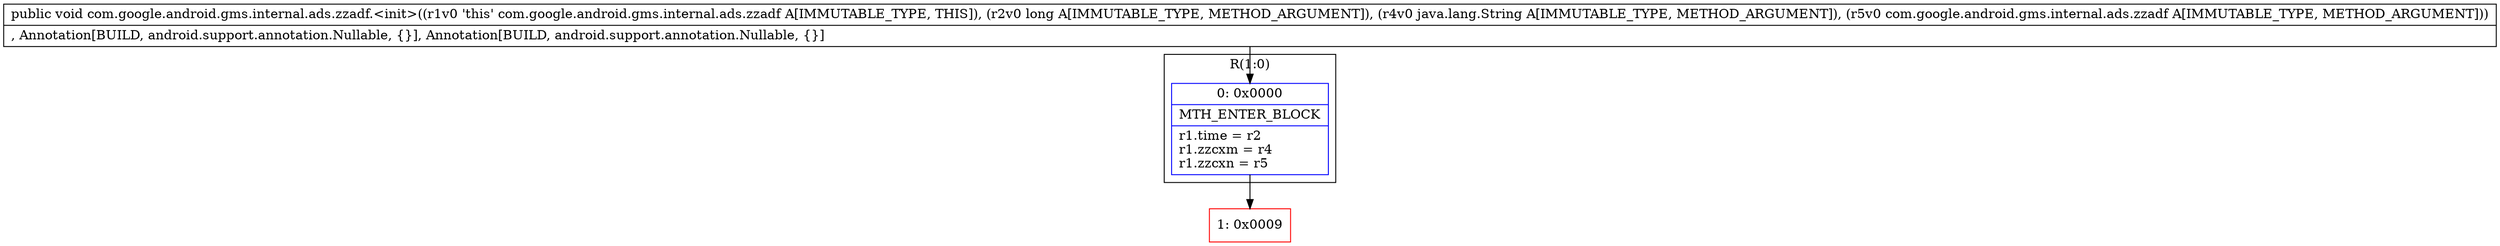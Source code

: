 digraph "CFG forcom.google.android.gms.internal.ads.zzadf.\<init\>(JLjava\/lang\/String;Lcom\/google\/android\/gms\/internal\/ads\/zzadf;)V" {
subgraph cluster_Region_1411765866 {
label = "R(1:0)";
node [shape=record,color=blue];
Node_0 [shape=record,label="{0\:\ 0x0000|MTH_ENTER_BLOCK\l|r1.time = r2\lr1.zzcxm = r4\lr1.zzcxn = r5\l}"];
}
Node_1 [shape=record,color=red,label="{1\:\ 0x0009}"];
MethodNode[shape=record,label="{public void com.google.android.gms.internal.ads.zzadf.\<init\>((r1v0 'this' com.google.android.gms.internal.ads.zzadf A[IMMUTABLE_TYPE, THIS]), (r2v0 long A[IMMUTABLE_TYPE, METHOD_ARGUMENT]), (r4v0 java.lang.String A[IMMUTABLE_TYPE, METHOD_ARGUMENT]), (r5v0 com.google.android.gms.internal.ads.zzadf A[IMMUTABLE_TYPE, METHOD_ARGUMENT]))  | , Annotation[BUILD, android.support.annotation.Nullable, \{\}], Annotation[BUILD, android.support.annotation.Nullable, \{\}]\l}"];
MethodNode -> Node_0;
Node_0 -> Node_1;
}


